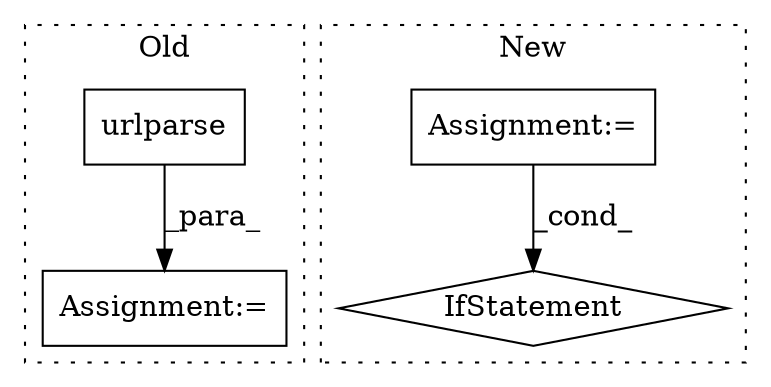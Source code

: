 digraph G {
subgraph cluster0 {
1 [label="urlparse" a="32" s="13187,13202" l="9,1" shape="box"];
3 [label="Assignment:=" a="7" s="13172" l="2" shape="box"];
label = "Old";
style="dotted";
}
subgraph cluster1 {
2 [label="IfStatement" a="25" s="15447,15464" l="4,2" shape="diamond"];
4 [label="Assignment:=" a="7" s="15412" l="1" shape="box"];
label = "New";
style="dotted";
}
1 -> 3 [label="_para_"];
4 -> 2 [label="_cond_"];
}